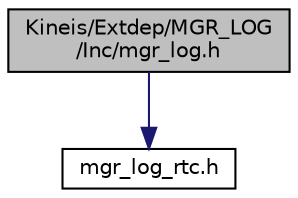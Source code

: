 digraph "Kineis/Extdep/MGR_LOG/Inc/mgr_log.h"
{
 // INTERACTIVE_SVG=YES
 // LATEX_PDF_SIZE
  edge [fontname="Helvetica",fontsize="10",labelfontname="Helvetica",labelfontsize="10"];
  node [fontname="Helvetica",fontsize="10",shape=record];
  Node1 [label="Kineis/Extdep/MGR_LOG\l/Inc/mgr_log.h",height=0.2,width=0.4,color="black", fillcolor="grey75", style="filled", fontcolor="black",tooltip="logger main header file"];
  Node1 -> Node2 [color="midnightblue",fontsize="10",style="solid",fontname="Helvetica"];
  Node2 [label="mgr_log_rtc.h",height=0.2,width=0.4,color="black", fillcolor="white", style="filled",URL="$d9/d70/mgr__log__rtc_8h.html",tooltip=": Header for mgr_log_rtc.c file. This file contains log routine concerning RTC. Thus there is a depen..."];
}
